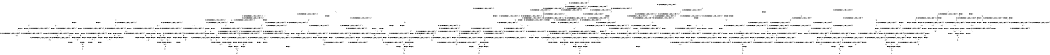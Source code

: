 digraph BCG {
size = "7, 10.5";
center = TRUE;
node [shape = circle];
0 [peripheries = 2];
0 -> 1 [label = "EX !0 !ATOMIC_EXCH_BRANCH (1, +1, TRUE, +0, 2, TRUE) !{}"];
0 -> 2 [label = "EX !2 !ATOMIC_EXCH_BRANCH (1, +0, FALSE, +0, 1, TRUE) !{}"];
0 -> 3 [label = "EX !1 !ATOMIC_EXCH_BRANCH (2, +1, TRUE, +0, 2, TRUE) !{}"];
1 -> 4 [label = "EX !2 !ATOMIC_EXCH_BRANCH (1, +0, FALSE, +0, 1, FALSE) !{0}"];
1 -> 5 [label = "EX !1 !ATOMIC_EXCH_BRANCH (2, +1, TRUE, +0, 2, TRUE) !{0}"];
1 -> 6 [label = "TERMINATE !0"];
2 -> 7 [label = "EX !2 !ATOMIC_EXCH_BRANCH (1, +0, FALSE, +0, 1, TRUE) !{0, 1, 2}"];
2 -> 8 [label = "EX !0 !ATOMIC_EXCH_BRANCH (1, +1, TRUE, +0, 2, TRUE) !{0, 1, 2}"];
2 -> 9 [label = "EX !1 !ATOMIC_EXCH_BRANCH (2, +1, TRUE, +0, 2, TRUE) !{0, 1, 2}"];
2 -> 10 [label = "EX !0 !ATOMIC_EXCH_BRANCH (1, +1, TRUE, +0, 2, TRUE) !{0, 1, 2}"];
3 -> 11 [label = "EX !0 !ATOMIC_EXCH_BRANCH (1, +1, TRUE, +0, 2, TRUE) !{0, 1}"];
3 -> 12 [label = "EX !2 !ATOMIC_EXCH_BRANCH (1, +0, FALSE, +0, 1, TRUE) !{0, 1}"];
3 -> 13 [label = "TERMINATE !1"];
3 -> 14 [label = "EX !0 !ATOMIC_EXCH_BRANCH (1, +1, TRUE, +0, 2, TRUE) !{0, 1}"];
4 -> 15 [label = "EX !2 !ATOMIC_EXCH_BRANCH (2, +0, FALSE, +0, 2, TRUE) !{0, 1, 2}"];
4 -> 16 [label = "EX !1 !ATOMIC_EXCH_BRANCH (2, +1, TRUE, +0, 2, TRUE) !{0, 1, 2}"];
4 -> 17 [label = "TERMINATE !0"];
5 -> 18 [label = "EX !2 !ATOMIC_EXCH_BRANCH (1, +0, FALSE, +0, 1, FALSE) !{0, 1}"];
5 -> 19 [label = "TERMINATE !0"];
5 -> 20 [label = "TERMINATE !1"];
6 -> 21 [label = "EX !2 !ATOMIC_EXCH_BRANCH (1, +0, FALSE, +0, 1, FALSE) !{}"];
6 -> 22 [label = "EX !1 !ATOMIC_EXCH_BRANCH (2, +1, TRUE, +0, 2, TRUE) !{}"];
7 -> 7 [label = "EX !2 !ATOMIC_EXCH_BRANCH (1, +0, FALSE, +0, 1, TRUE) !{0, 1, 2}"];
7 -> 8 [label = "EX !0 !ATOMIC_EXCH_BRANCH (1, +1, TRUE, +0, 2, TRUE) !{0, 1, 2}"];
7 -> 9 [label = "EX !1 !ATOMIC_EXCH_BRANCH (2, +1, TRUE, +0, 2, TRUE) !{0, 1, 2}"];
7 -> 10 [label = "EX !0 !ATOMIC_EXCH_BRANCH (1, +1, TRUE, +0, 2, TRUE) !{0, 1, 2}"];
8 -> 23 [label = "EX !2 !ATOMIC_EXCH_BRANCH (1, +0, FALSE, +0, 1, FALSE) !{0, 1, 2}"];
8 -> 24 [label = "EX !1 !ATOMIC_EXCH_BRANCH (2, +1, TRUE, +0, 2, TRUE) !{0, 1, 2}"];
8 -> 25 [label = "TERMINATE !0"];
9 -> 26 [label = "EX !2 !ATOMIC_EXCH_BRANCH (1, +0, FALSE, +0, 1, TRUE) !{0, 1, 2}"];
9 -> 27 [label = "EX !0 !ATOMIC_EXCH_BRANCH (1, +1, TRUE, +0, 2, TRUE) !{0, 1, 2}"];
9 -> 28 [label = "TERMINATE !1"];
9 -> 29 [label = "EX !0 !ATOMIC_EXCH_BRANCH (1, +1, TRUE, +0, 2, TRUE) !{0, 1, 2}"];
10 -> 30 [label = "EX !1 !ATOMIC_EXCH_BRANCH (2, +1, TRUE, +0, 2, TRUE) !{0, 1, 2}"];
10 -> 31 [label = "EX !2 !ATOMIC_EXCH_BRANCH (1, +0, FALSE, +0, 1, FALSE) !{0, 1, 2}"];
10 -> 32 [label = "EX !1 !ATOMIC_EXCH_BRANCH (2, +1, TRUE, +0, 2, TRUE) !{0, 1, 2}"];
10 -> 33 [label = "TERMINATE !0"];
11 -> 18 [label = "EX !2 !ATOMIC_EXCH_BRANCH (1, +0, FALSE, +0, 1, FALSE) !{0, 1}"];
11 -> 19 [label = "TERMINATE !0"];
11 -> 20 [label = "TERMINATE !1"];
12 -> 26 [label = "EX !2 !ATOMIC_EXCH_BRANCH (1, +0, FALSE, +0, 1, TRUE) !{0, 1, 2}"];
12 -> 27 [label = "EX !0 !ATOMIC_EXCH_BRANCH (1, +1, TRUE, +0, 2, TRUE) !{0, 1, 2}"];
12 -> 28 [label = "TERMINATE !1"];
12 -> 29 [label = "EX !0 !ATOMIC_EXCH_BRANCH (1, +1, TRUE, +0, 2, TRUE) !{0, 1, 2}"];
13 -> 34 [label = "EX !0 !ATOMIC_EXCH_BRANCH (1, +1, TRUE, +0, 2, TRUE) !{0}"];
13 -> 35 [label = "EX !2 !ATOMIC_EXCH_BRANCH (1, +0, FALSE, +0, 1, TRUE) !{0}"];
13 -> 36 [label = "EX !0 !ATOMIC_EXCH_BRANCH (1, +1, TRUE, +0, 2, TRUE) !{0}"];
14 -> 37 [label = "EX !2 !ATOMIC_EXCH_BRANCH (1, +0, FALSE, +0, 1, FALSE) !{0, 1}"];
14 -> 38 [label = "TERMINATE !0"];
14 -> 39 [label = "TERMINATE !1"];
15 -> 15 [label = "EX !2 !ATOMIC_EXCH_BRANCH (2, +0, FALSE, +0, 2, TRUE) !{0, 1, 2}"];
15 -> 16 [label = "EX !1 !ATOMIC_EXCH_BRANCH (2, +1, TRUE, +0, 2, TRUE) !{0, 1, 2}"];
15 -> 17 [label = "TERMINATE !0"];
16 -> 40 [label = "EX !2 !ATOMIC_EXCH_BRANCH (2, +0, FALSE, +0, 2, FALSE) !{0, 1, 2}"];
16 -> 41 [label = "TERMINATE !0"];
16 -> 42 [label = "TERMINATE !1"];
17 -> 43 [label = "EX !2 !ATOMIC_EXCH_BRANCH (2, +0, FALSE, +0, 2, TRUE) !{1, 2}"];
17 -> 44 [label = "EX !1 !ATOMIC_EXCH_BRANCH (2, +1, TRUE, +0, 2, TRUE) !{1, 2}"];
17 -> 45 [label = "EX !1 !ATOMIC_EXCH_BRANCH (2, +1, TRUE, +0, 2, TRUE) !{1, 2}"];
18 -> 40 [label = "EX !2 !ATOMIC_EXCH_BRANCH (2, +0, FALSE, +0, 2, FALSE) !{0, 1, 2}"];
18 -> 41 [label = "TERMINATE !0"];
18 -> 42 [label = "TERMINATE !1"];
19 -> 46 [label = "EX !2 !ATOMIC_EXCH_BRANCH (1, +0, FALSE, +0, 1, FALSE) !{1}"];
19 -> 47 [label = "TERMINATE !1"];
20 -> 48 [label = "EX !2 !ATOMIC_EXCH_BRANCH (1, +0, FALSE, +0, 1, FALSE) !{0}"];
20 -> 47 [label = "TERMINATE !0"];
21 -> 43 [label = "EX !2 !ATOMIC_EXCH_BRANCH (2, +0, FALSE, +0, 2, TRUE) !{1, 2}"];
21 -> 44 [label = "EX !1 !ATOMIC_EXCH_BRANCH (2, +1, TRUE, +0, 2, TRUE) !{1, 2}"];
21 -> 45 [label = "EX !1 !ATOMIC_EXCH_BRANCH (2, +1, TRUE, +0, 2, TRUE) !{1, 2}"];
22 -> 46 [label = "EX !2 !ATOMIC_EXCH_BRANCH (1, +0, FALSE, +0, 1, FALSE) !{1}"];
22 -> 47 [label = "TERMINATE !1"];
23 -> 15 [label = "EX !2 !ATOMIC_EXCH_BRANCH (2, +0, FALSE, +0, 2, TRUE) !{0, 1, 2}"];
23 -> 16 [label = "EX !1 !ATOMIC_EXCH_BRANCH (2, +1, TRUE, +0, 2, TRUE) !{0, 1, 2}"];
23 -> 17 [label = "TERMINATE !0"];
24 -> 49 [label = "EX !2 !ATOMIC_EXCH_BRANCH (1, +0, FALSE, +0, 1, FALSE) !{0, 1, 2}"];
24 -> 50 [label = "TERMINATE !0"];
24 -> 51 [label = "TERMINATE !1"];
25 -> 52 [label = "EX !2 !ATOMIC_EXCH_BRANCH (1, +0, FALSE, +0, 1, FALSE) !{1, 2}"];
25 -> 53 [label = "EX !1 !ATOMIC_EXCH_BRANCH (2, +1, TRUE, +0, 2, TRUE) !{1, 2}"];
25 -> 54 [label = "EX !1 !ATOMIC_EXCH_BRANCH (2, +1, TRUE, +0, 2, TRUE) !{1, 2}"];
26 -> 26 [label = "EX !2 !ATOMIC_EXCH_BRANCH (1, +0, FALSE, +0, 1, TRUE) !{0, 1, 2}"];
26 -> 27 [label = "EX !0 !ATOMIC_EXCH_BRANCH (1, +1, TRUE, +0, 2, TRUE) !{0, 1, 2}"];
26 -> 28 [label = "TERMINATE !1"];
26 -> 29 [label = "EX !0 !ATOMIC_EXCH_BRANCH (1, +1, TRUE, +0, 2, TRUE) !{0, 1, 2}"];
27 -> 49 [label = "EX !2 !ATOMIC_EXCH_BRANCH (1, +0, FALSE, +0, 1, FALSE) !{0, 1, 2}"];
27 -> 50 [label = "TERMINATE !0"];
27 -> 51 [label = "TERMINATE !1"];
28 -> 55 [label = "EX !2 !ATOMIC_EXCH_BRANCH (1, +0, FALSE, +0, 1, TRUE) !{0, 2}"];
28 -> 56 [label = "EX !0 !ATOMIC_EXCH_BRANCH (1, +1, TRUE, +0, 2, TRUE) !{0, 2}"];
28 -> 57 [label = "EX !0 !ATOMIC_EXCH_BRANCH (1, +1, TRUE, +0, 2, TRUE) !{0, 2}"];
29 -> 58 [label = "EX !2 !ATOMIC_EXCH_BRANCH (1, +0, FALSE, +0, 1, FALSE) !{0, 1, 2}"];
29 -> 59 [label = "TERMINATE !0"];
29 -> 60 [label = "TERMINATE !1"];
30 -> 61 [label = "EX !2 !ATOMIC_EXCH_BRANCH (1, +0, FALSE, +0, 1, FALSE) !{0, 1, 2}"];
30 -> 62 [label = "EX !2 !ATOMIC_EXCH_BRANCH (1, +0, FALSE, +0, 1, FALSE) !{0, 1, 2}"];
30 -> 63 [label = "TERMINATE !0"];
30 -> 64 [label = "TERMINATE !1"];
31 -> 65 [label = "EX !1 !ATOMIC_EXCH_BRANCH (2, +1, TRUE, +0, 2, TRUE) !{0, 1, 2}"];
31 -> 66 [label = "EX !2 !ATOMIC_EXCH_BRANCH (2, +0, FALSE, +0, 2, TRUE) !{0, 1, 2}"];
31 -> 67 [label = "EX !1 !ATOMIC_EXCH_BRANCH (2, +1, TRUE, +0, 2, TRUE) !{0, 1, 2}"];
31 -> 68 [label = "TERMINATE !0"];
32 -> 58 [label = "EX !2 !ATOMIC_EXCH_BRANCH (1, +0, FALSE, +0, 1, FALSE) !{0, 1, 2}"];
32 -> 59 [label = "TERMINATE !0"];
32 -> 60 [label = "TERMINATE !1"];
33 -> 69 [label = "EX !2 !ATOMIC_EXCH_BRANCH (1, +0, FALSE, +0, 1, FALSE) !{1, 2}"];
33 -> 70 [label = "EX !1 !ATOMIC_EXCH_BRANCH (2, +1, TRUE, +0, 2, TRUE) !{1, 2}"];
34 -> 48 [label = "EX !2 !ATOMIC_EXCH_BRANCH (1, +0, FALSE, +0, 1, FALSE) !{0}"];
34 -> 47 [label = "TERMINATE !0"];
35 -> 55 [label = "EX !2 !ATOMIC_EXCH_BRANCH (1, +0, FALSE, +0, 1, TRUE) !{0, 2}"];
35 -> 56 [label = "EX !0 !ATOMIC_EXCH_BRANCH (1, +1, TRUE, +0, 2, TRUE) !{0, 2}"];
35 -> 57 [label = "EX !0 !ATOMIC_EXCH_BRANCH (1, +1, TRUE, +0, 2, TRUE) !{0, 2}"];
36 -> 71 [label = "EX !2 !ATOMIC_EXCH_BRANCH (1, +0, FALSE, +0, 1, FALSE) !{0}"];
36 -> 72 [label = "TERMINATE !0"];
37 -> 73 [label = "EX !2 !ATOMIC_EXCH_BRANCH (2, +0, FALSE, +0, 2, FALSE) !{0, 1, 2}"];
37 -> 74 [label = "TERMINATE !0"];
37 -> 75 [label = "TERMINATE !1"];
38 -> 76 [label = "EX !2 !ATOMIC_EXCH_BRANCH (1, +0, FALSE, +0, 1, FALSE) !{1}"];
38 -> 77 [label = "TERMINATE !1"];
39 -> 78 [label = "EX !2 !ATOMIC_EXCH_BRANCH (1, +0, FALSE, +0, 1, FALSE) !{0}"];
39 -> 77 [label = "TERMINATE !0"];
40 -> 79 [label = "TERMINATE !0"];
40 -> 80 [label = "TERMINATE !2"];
40 -> 81 [label = "TERMINATE !1"];
41 -> 82 [label = "EX !2 !ATOMIC_EXCH_BRANCH (2, +0, FALSE, +0, 2, FALSE) !{1, 2}"];
41 -> 83 [label = "TERMINATE !1"];
42 -> 84 [label = "EX !2 !ATOMIC_EXCH_BRANCH (2, +0, FALSE, +0, 2, FALSE) !{0, 2}"];
42 -> 83 [label = "TERMINATE !0"];
43 -> 43 [label = "EX !2 !ATOMIC_EXCH_BRANCH (2, +0, FALSE, +0, 2, TRUE) !{1, 2}"];
43 -> 44 [label = "EX !1 !ATOMIC_EXCH_BRANCH (2, +1, TRUE, +0, 2, TRUE) !{1, 2}"];
43 -> 45 [label = "EX !1 !ATOMIC_EXCH_BRANCH (2, +1, TRUE, +0, 2, TRUE) !{1, 2}"];
44 -> 82 [label = "EX !2 !ATOMIC_EXCH_BRANCH (2, +0, FALSE, +0, 2, FALSE) !{1, 2}"];
44 -> 83 [label = "TERMINATE !1"];
45 -> 85 [label = "EX !2 !ATOMIC_EXCH_BRANCH (2, +0, FALSE, +0, 2, FALSE) !{1, 2}"];
45 -> 86 [label = "EX !2 !ATOMIC_EXCH_BRANCH (2, +0, FALSE, +0, 2, FALSE) !{1, 2}"];
45 -> 87 [label = "TERMINATE !1"];
46 -> 82 [label = "EX !2 !ATOMIC_EXCH_BRANCH (2, +0, FALSE, +0, 2, FALSE) !{1, 2}"];
46 -> 83 [label = "TERMINATE !1"];
47 -> 88 [label = "EX !2 !ATOMIC_EXCH_BRANCH (1, +0, FALSE, +0, 1, FALSE) !{}"];
48 -> 84 [label = "EX !2 !ATOMIC_EXCH_BRANCH (2, +0, FALSE, +0, 2, FALSE) !{0, 2}"];
48 -> 83 [label = "TERMINATE !0"];
49 -> 40 [label = "EX !2 !ATOMIC_EXCH_BRANCH (2, +0, FALSE, +0, 2, FALSE) !{0, 1, 2}"];
49 -> 41 [label = "TERMINATE !0"];
49 -> 42 [label = "TERMINATE !1"];
50 -> 89 [label = "EX !2 !ATOMIC_EXCH_BRANCH (1, +0, FALSE, +0, 1, FALSE) !{1, 2}"];
50 -> 90 [label = "TERMINATE !1"];
51 -> 91 [label = "EX !2 !ATOMIC_EXCH_BRANCH (1, +0, FALSE, +0, 1, FALSE) !{0, 2}"];
51 -> 90 [label = "TERMINATE !0"];
52 -> 43 [label = "EX !2 !ATOMIC_EXCH_BRANCH (2, +0, FALSE, +0, 2, TRUE) !{1, 2}"];
52 -> 44 [label = "EX !1 !ATOMIC_EXCH_BRANCH (2, +1, TRUE, +0, 2, TRUE) !{1, 2}"];
52 -> 45 [label = "EX !1 !ATOMIC_EXCH_BRANCH (2, +1, TRUE, +0, 2, TRUE) !{1, 2}"];
53 -> 89 [label = "EX !2 !ATOMIC_EXCH_BRANCH (1, +0, FALSE, +0, 1, FALSE) !{1, 2}"];
53 -> 90 [label = "TERMINATE !1"];
54 -> 92 [label = "EX !2 !ATOMIC_EXCH_BRANCH (1, +0, FALSE, +0, 1, FALSE) !{1, 2}"];
54 -> 93 [label = "EX !2 !ATOMIC_EXCH_BRANCH (1, +0, FALSE, +0, 1, FALSE) !{1, 2}"];
54 -> 94 [label = "TERMINATE !1"];
55 -> 55 [label = "EX !2 !ATOMIC_EXCH_BRANCH (1, +0, FALSE, +0, 1, TRUE) !{0, 2}"];
55 -> 56 [label = "EX !0 !ATOMIC_EXCH_BRANCH (1, +1, TRUE, +0, 2, TRUE) !{0, 2}"];
55 -> 57 [label = "EX !0 !ATOMIC_EXCH_BRANCH (1, +1, TRUE, +0, 2, TRUE) !{0, 2}"];
56 -> 91 [label = "EX !2 !ATOMIC_EXCH_BRANCH (1, +0, FALSE, +0, 1, FALSE) !{0, 2}"];
56 -> 90 [label = "TERMINATE !0"];
57 -> 95 [label = "EX !2 !ATOMIC_EXCH_BRANCH (1, +0, FALSE, +0, 1, FALSE) !{0, 2}"];
57 -> 96 [label = "EX !2 !ATOMIC_EXCH_BRANCH (1, +0, FALSE, +0, 1, FALSE) !{0, 2}"];
57 -> 97 [label = "TERMINATE !0"];
58 -> 98 [label = "EX !2 !ATOMIC_EXCH_BRANCH (2, +0, FALSE, +0, 2, FALSE) !{0, 1, 2}"];
58 -> 99 [label = "TERMINATE !0"];
58 -> 100 [label = "TERMINATE !1"];
59 -> 101 [label = "EX !2 !ATOMIC_EXCH_BRANCH (1, +0, FALSE, +0, 1, FALSE) !{1, 2}"];
59 -> 102 [label = "TERMINATE !1"];
60 -> 103 [label = "EX !2 !ATOMIC_EXCH_BRANCH (1, +0, FALSE, +0, 1, FALSE) !{0, 2}"];
60 -> 102 [label = "TERMINATE !0"];
61 -> 104 [label = "EX !2 !ATOMIC_EXCH_BRANCH (2, +0, FALSE, +0, 2, FALSE) !{0, 1, 2}"];
61 -> 105 [label = "TERMINATE !0"];
61 -> 106 [label = "TERMINATE !1"];
62 -> 104 [label = "EX !2 !ATOMIC_EXCH_BRANCH (2, +0, FALSE, +0, 2, FALSE) !{0, 1, 2}"];
62 -> 107 [label = "EX !2 !ATOMIC_EXCH_BRANCH (2, +0, FALSE, +0, 2, FALSE) !{0, 1, 2}"];
62 -> 108 [label = "TERMINATE !0"];
62 -> 109 [label = "TERMINATE !1"];
63 -> 110 [label = "EX !2 !ATOMIC_EXCH_BRANCH (1, +0, FALSE, +0, 1, FALSE) !{1, 2}"];
63 -> 111 [label = "TERMINATE !1"];
64 -> 112 [label = "EX !2 !ATOMIC_EXCH_BRANCH (1, +0, FALSE, +0, 1, FALSE) !{0, 2}"];
64 -> 111 [label = "TERMINATE !0"];
65 -> 104 [label = "EX !2 !ATOMIC_EXCH_BRANCH (2, +0, FALSE, +0, 2, FALSE) !{0, 1, 2}"];
65 -> 107 [label = "EX !2 !ATOMIC_EXCH_BRANCH (2, +0, FALSE, +0, 2, FALSE) !{0, 1, 2}"];
65 -> 108 [label = "TERMINATE !0"];
65 -> 109 [label = "TERMINATE !1"];
66 -> 65 [label = "EX !1 !ATOMIC_EXCH_BRANCH (2, +1, TRUE, +0, 2, TRUE) !{0, 1, 2}"];
66 -> 66 [label = "EX !2 !ATOMIC_EXCH_BRANCH (2, +0, FALSE, +0, 2, TRUE) !{0, 1, 2}"];
66 -> 67 [label = "EX !1 !ATOMIC_EXCH_BRANCH (2, +1, TRUE, +0, 2, TRUE) !{0, 1, 2}"];
66 -> 68 [label = "TERMINATE !0"];
67 -> 98 [label = "EX !2 !ATOMIC_EXCH_BRANCH (2, +0, FALSE, +0, 2, FALSE) !{0, 1, 2}"];
67 -> 99 [label = "TERMINATE !0"];
67 -> 100 [label = "TERMINATE !1"];
68 -> 113 [label = "EX !2 !ATOMIC_EXCH_BRANCH (2, +0, FALSE, +0, 2, TRUE) !{1, 2}"];
68 -> 114 [label = "EX !1 !ATOMIC_EXCH_BRANCH (2, +1, TRUE, +0, 2, TRUE) !{1, 2}"];
69 -> 113 [label = "EX !2 !ATOMIC_EXCH_BRANCH (2, +0, FALSE, +0, 2, TRUE) !{1, 2}"];
69 -> 114 [label = "EX !1 !ATOMIC_EXCH_BRANCH (2, +1, TRUE, +0, 2, TRUE) !{1, 2}"];
70 -> 101 [label = "EX !2 !ATOMIC_EXCH_BRANCH (1, +0, FALSE, +0, 1, FALSE) !{1, 2}"];
70 -> 102 [label = "TERMINATE !1"];
71 -> 115 [label = "EX !2 !ATOMIC_EXCH_BRANCH (2, +0, FALSE, +0, 2, FALSE) !{0, 2}"];
71 -> 116 [label = "TERMINATE !0"];
72 -> 117 [label = "EX !2 !ATOMIC_EXCH_BRANCH (1, +0, FALSE, +0, 1, FALSE) !{}"];
73 -> 118 [label = "TERMINATE !0"];
73 -> 119 [label = "TERMINATE !2"];
73 -> 120 [label = "TERMINATE !1"];
74 -> 121 [label = "EX !2 !ATOMIC_EXCH_BRANCH (2, +0, FALSE, +0, 2, FALSE) !{1, 2}"];
74 -> 122 [label = "TERMINATE !1"];
75 -> 123 [label = "EX !2 !ATOMIC_EXCH_BRANCH (2, +0, FALSE, +0, 2, FALSE) !{0, 2}"];
75 -> 122 [label = "TERMINATE !0"];
76 -> 121 [label = "EX !2 !ATOMIC_EXCH_BRANCH (2, +0, FALSE, +0, 2, FALSE) !{1, 2}"];
76 -> 122 [label = "TERMINATE !1"];
77 -> 124 [label = "EX !2 !ATOMIC_EXCH_BRANCH (1, +0, FALSE, +0, 1, FALSE) !{}"];
78 -> 123 [label = "EX !2 !ATOMIC_EXCH_BRANCH (2, +0, FALSE, +0, 2, FALSE) !{0, 2}"];
78 -> 122 [label = "TERMINATE !0"];
79 -> 125 [label = "TERMINATE !2"];
79 -> 126 [label = "TERMINATE !1"];
80 -> 125 [label = "TERMINATE !0"];
80 -> 127 [label = "TERMINATE !1"];
81 -> 126 [label = "TERMINATE !0"];
81 -> 127 [label = "TERMINATE !2"];
82 -> 125 [label = "TERMINATE !2"];
82 -> 126 [label = "TERMINATE !1"];
83 -> 128 [label = "EX !2 !ATOMIC_EXCH_BRANCH (2, +0, FALSE, +0, 2, FALSE) !{2}"];
83 -> 129 [label = "EX !2 !ATOMIC_EXCH_BRANCH (2, +0, FALSE, +0, 2, FALSE) !{2}"];
84 -> 126 [label = "TERMINATE !0"];
84 -> 127 [label = "TERMINATE !2"];
85 -> 130 [label = "TERMINATE !2"];
85 -> 131 [label = "TERMINATE !1"];
86 -> 132 [label = "TERMINATE !2"];
86 -> 133 [label = "TERMINATE !1"];
87 -> 134 [label = "EX !2 !ATOMIC_EXCH_BRANCH (2, +0, FALSE, +0, 2, FALSE) !{2}"];
88 -> 128 [label = "EX !2 !ATOMIC_EXCH_BRANCH (2, +0, FALSE, +0, 2, FALSE) !{2}"];
88 -> 129 [label = "EX !2 !ATOMIC_EXCH_BRANCH (2, +0, FALSE, +0, 2, FALSE) !{2}"];
89 -> 82 [label = "EX !2 !ATOMIC_EXCH_BRANCH (2, +0, FALSE, +0, 2, FALSE) !{1, 2}"];
89 -> 83 [label = "TERMINATE !1"];
90 -> 135 [label = "EX !2 !ATOMIC_EXCH_BRANCH (1, +0, FALSE, +0, 1, FALSE) !{2}"];
90 -> 136 [label = "EX !2 !ATOMIC_EXCH_BRANCH (1, +0, FALSE, +0, 1, FALSE) !{2}"];
91 -> 84 [label = "EX !2 !ATOMIC_EXCH_BRANCH (2, +0, FALSE, +0, 2, FALSE) !{0, 2}"];
91 -> 83 [label = "TERMINATE !0"];
92 -> 85 [label = "EX !2 !ATOMIC_EXCH_BRANCH (2, +0, FALSE, +0, 2, FALSE) !{1, 2}"];
92 -> 137 [label = "TERMINATE !1"];
93 -> 85 [label = "EX !2 !ATOMIC_EXCH_BRANCH (2, +0, FALSE, +0, 2, FALSE) !{1, 2}"];
93 -> 86 [label = "EX !2 !ATOMIC_EXCH_BRANCH (2, +0, FALSE, +0, 2, FALSE) !{1, 2}"];
93 -> 87 [label = "TERMINATE !1"];
94 -> 138 [label = "EX !2 !ATOMIC_EXCH_BRANCH (1, +0, FALSE, +0, 1, FALSE) !{2}"];
95 -> 139 [label = "EX !2 !ATOMIC_EXCH_BRANCH (2, +0, FALSE, +0, 2, FALSE) !{0, 2}"];
95 -> 140 [label = "TERMINATE !0"];
96 -> 139 [label = "EX !2 !ATOMIC_EXCH_BRANCH (2, +0, FALSE, +0, 2, FALSE) !{0, 2}"];
96 -> 141 [label = "EX !2 !ATOMIC_EXCH_BRANCH (2, +0, FALSE, +0, 2, FALSE) !{0, 2}"];
96 -> 142 [label = "TERMINATE !0"];
97 -> 143 [label = "EX !2 !ATOMIC_EXCH_BRANCH (1, +0, FALSE, +0, 1, FALSE) !{2}"];
98 -> 144 [label = "TERMINATE !0"];
98 -> 145 [label = "TERMINATE !2"];
98 -> 146 [label = "TERMINATE !1"];
99 -> 147 [label = "EX !2 !ATOMIC_EXCH_BRANCH (2, +0, FALSE, +0, 2, FALSE) !{1, 2}"];
99 -> 148 [label = "TERMINATE !1"];
100 -> 149 [label = "EX !2 !ATOMIC_EXCH_BRANCH (2, +0, FALSE, +0, 2, FALSE) !{0, 2}"];
100 -> 148 [label = "TERMINATE !0"];
101 -> 147 [label = "EX !2 !ATOMIC_EXCH_BRANCH (2, +0, FALSE, +0, 2, FALSE) !{1, 2}"];
101 -> 148 [label = "TERMINATE !1"];
102 -> 150 [label = "EX !2 !ATOMIC_EXCH_BRANCH (1, +0, FALSE, +0, 1, FALSE) !{2}"];
103 -> 149 [label = "EX !2 !ATOMIC_EXCH_BRANCH (2, +0, FALSE, +0, 2, FALSE) !{0, 2}"];
103 -> 148 [label = "TERMINATE !0"];
104 -> 151 [label = "TERMINATE !0"];
104 -> 152 [label = "TERMINATE !2"];
104 -> 153 [label = "TERMINATE !1"];
105 -> 154 [label = "EX !2 !ATOMIC_EXCH_BRANCH (2, +0, FALSE, +0, 2, FALSE) !{1, 2}"];
105 -> 155 [label = "TERMINATE !1"];
106 -> 156 [label = "EX !2 !ATOMIC_EXCH_BRANCH (2, +0, FALSE, +0, 2, FALSE) !{0, 2}"];
106 -> 155 [label = "TERMINATE !0"];
107 -> 157 [label = "TERMINATE !0"];
107 -> 158 [label = "TERMINATE !2"];
107 -> 159 [label = "TERMINATE !1"];
108 -> 160 [label = "EX !2 !ATOMIC_EXCH_BRANCH (2, +0, FALSE, +0, 2, FALSE) !{1, 2}"];
108 -> 161 [label = "TERMINATE !1"];
109 -> 162 [label = "EX !2 !ATOMIC_EXCH_BRANCH (2, +0, FALSE, +0, 2, FALSE) !{0, 2}"];
109 -> 161 [label = "TERMINATE !0"];
110 -> 160 [label = "EX !2 !ATOMIC_EXCH_BRANCH (2, +0, FALSE, +0, 2, FALSE) !{1, 2}"];
110 -> 161 [label = "TERMINATE !1"];
111 -> 163 [label = "EX !2 !ATOMIC_EXCH_BRANCH (1, +0, FALSE, +0, 1, FALSE) !{2}"];
112 -> 162 [label = "EX !2 !ATOMIC_EXCH_BRANCH (2, +0, FALSE, +0, 2, FALSE) !{0, 2}"];
112 -> 161 [label = "TERMINATE !0"];
113 -> 113 [label = "EX !2 !ATOMIC_EXCH_BRANCH (2, +0, FALSE, +0, 2, TRUE) !{1, 2}"];
113 -> 114 [label = "EX !1 !ATOMIC_EXCH_BRANCH (2, +1, TRUE, +0, 2, TRUE) !{1, 2}"];
114 -> 147 [label = "EX !2 !ATOMIC_EXCH_BRANCH (2, +0, FALSE, +0, 2, FALSE) !{1, 2}"];
114 -> 148 [label = "TERMINATE !1"];
115 -> 164 [label = "TERMINATE !0"];
115 -> 165 [label = "TERMINATE !2"];
116 -> 166 [label = "EX !2 !ATOMIC_EXCH_BRANCH (2, +0, FALSE, +0, 2, FALSE) !{2}"];
117 -> 166 [label = "EX !2 !ATOMIC_EXCH_BRANCH (2, +0, FALSE, +0, 2, FALSE) !{2}"];
118 -> 167 [label = "TERMINATE !2"];
118 -> 168 [label = "TERMINATE !1"];
119 -> 167 [label = "TERMINATE !0"];
119 -> 169 [label = "TERMINATE !1"];
120 -> 168 [label = "TERMINATE !0"];
120 -> 169 [label = "TERMINATE !2"];
121 -> 167 [label = "TERMINATE !2"];
121 -> 168 [label = "TERMINATE !1"];
122 -> 170 [label = "EX !2 !ATOMIC_EXCH_BRANCH (2, +0, FALSE, +0, 2, FALSE) !{2}"];
123 -> 168 [label = "TERMINATE !0"];
123 -> 169 [label = "TERMINATE !2"];
124 -> 170 [label = "EX !2 !ATOMIC_EXCH_BRANCH (2, +0, FALSE, +0, 2, FALSE) !{2}"];
125 -> 171 [label = "TERMINATE !1"];
126 -> 171 [label = "TERMINATE !2"];
127 -> 171 [label = "TERMINATE !0"];
128 -> 171 [label = "TERMINATE !2"];
129 -> 172 [label = "TERMINATE !2"];
130 -> 173 [label = "TERMINATE !1"];
131 -> 173 [label = "TERMINATE !2"];
132 -> 174 [label = "TERMINATE !1"];
133 -> 174 [label = "TERMINATE !2"];
134 -> 174 [label = "TERMINATE !2"];
135 -> 128 [label = "EX !2 !ATOMIC_EXCH_BRANCH (2, +0, FALSE, +0, 2, FALSE) !{2}"];
135 -> 129 [label = "EX !2 !ATOMIC_EXCH_BRANCH (2, +0, FALSE, +0, 2, FALSE) !{2}"];
136 -> 129 [label = "EX !2 !ATOMIC_EXCH_BRANCH (2, +0, FALSE, +0, 2, FALSE) !{2}"];
137 -> 175 [label = "EX !2 !ATOMIC_EXCH_BRANCH (2, +0, FALSE, +0, 2, FALSE) !{2}"];
138 -> 134 [label = "EX !2 !ATOMIC_EXCH_BRANCH (2, +0, FALSE, +0, 2, FALSE) !{2}"];
139 -> 176 [label = "TERMINATE !0"];
139 -> 177 [label = "TERMINATE !2"];
140 -> 178 [label = "EX !2 !ATOMIC_EXCH_BRANCH (2, +0, FALSE, +0, 2, FALSE) !{2}"];
141 -> 179 [label = "TERMINATE !0"];
141 -> 180 [label = "TERMINATE !2"];
142 -> 181 [label = "EX !2 !ATOMIC_EXCH_BRANCH (2, +0, FALSE, +0, 2, FALSE) !{2}"];
143 -> 181 [label = "EX !2 !ATOMIC_EXCH_BRANCH (2, +0, FALSE, +0, 2, FALSE) !{2}"];
144 -> 182 [label = "TERMINATE !2"];
144 -> 183 [label = "TERMINATE !1"];
145 -> 182 [label = "TERMINATE !0"];
145 -> 184 [label = "TERMINATE !1"];
146 -> 183 [label = "TERMINATE !0"];
146 -> 184 [label = "TERMINATE !2"];
147 -> 182 [label = "TERMINATE !2"];
147 -> 183 [label = "TERMINATE !1"];
148 -> 185 [label = "EX !2 !ATOMIC_EXCH_BRANCH (2, +0, FALSE, +0, 2, FALSE) !{2}"];
149 -> 183 [label = "TERMINATE !0"];
149 -> 184 [label = "TERMINATE !2"];
150 -> 185 [label = "EX !2 !ATOMIC_EXCH_BRANCH (2, +0, FALSE, +0, 2, FALSE) !{2}"];
151 -> 186 [label = "TERMINATE !2"];
151 -> 187 [label = "TERMINATE !1"];
152 -> 186 [label = "TERMINATE !0"];
152 -> 188 [label = "TERMINATE !1"];
153 -> 187 [label = "TERMINATE !0"];
153 -> 188 [label = "TERMINATE !2"];
154 -> 186 [label = "TERMINATE !2"];
154 -> 187 [label = "TERMINATE !1"];
155 -> 189 [label = "EX !2 !ATOMIC_EXCH_BRANCH (2, +0, FALSE, +0, 2, FALSE) !{2}"];
156 -> 187 [label = "TERMINATE !0"];
156 -> 188 [label = "TERMINATE !2"];
157 -> 190 [label = "TERMINATE !2"];
157 -> 191 [label = "TERMINATE !1"];
158 -> 190 [label = "TERMINATE !0"];
158 -> 192 [label = "TERMINATE !1"];
159 -> 191 [label = "TERMINATE !0"];
159 -> 192 [label = "TERMINATE !2"];
160 -> 190 [label = "TERMINATE !2"];
160 -> 191 [label = "TERMINATE !1"];
161 -> 193 [label = "EX !2 !ATOMIC_EXCH_BRANCH (2, +0, FALSE, +0, 2, FALSE) !{2}"];
162 -> 191 [label = "TERMINATE !0"];
162 -> 192 [label = "TERMINATE !2"];
163 -> 193 [label = "EX !2 !ATOMIC_EXCH_BRANCH (2, +0, FALSE, +0, 2, FALSE) !{2}"];
164 -> 194 [label = "TERMINATE !2"];
165 -> 194 [label = "TERMINATE !0"];
166 -> 194 [label = "TERMINATE !2"];
167 -> 195 [label = "TERMINATE !1"];
168 -> 195 [label = "TERMINATE !2"];
169 -> 195 [label = "TERMINATE !0"];
170 -> 195 [label = "TERMINATE !2"];
171 -> 196 [label = "exit"];
172 -> 197 [label = "exit"];
173 -> 198 [label = "exit"];
174 -> 199 [label = "exit"];
175 -> 173 [label = "TERMINATE !2"];
176 -> 200 [label = "TERMINATE !2"];
177 -> 200 [label = "TERMINATE !0"];
178 -> 200 [label = "TERMINATE !2"];
179 -> 201 [label = "TERMINATE !2"];
180 -> 201 [label = "TERMINATE !0"];
181 -> 201 [label = "TERMINATE !2"];
182 -> 202 [label = "TERMINATE !1"];
183 -> 202 [label = "TERMINATE !2"];
184 -> 202 [label = "TERMINATE !0"];
185 -> 202 [label = "TERMINATE !2"];
186 -> 203 [label = "TERMINATE !1"];
187 -> 203 [label = "TERMINATE !2"];
188 -> 203 [label = "TERMINATE !0"];
189 -> 203 [label = "TERMINATE !2"];
190 -> 204 [label = "TERMINATE !1"];
191 -> 204 [label = "TERMINATE !2"];
192 -> 204 [label = "TERMINATE !0"];
193 -> 204 [label = "TERMINATE !2"];
194 -> 205 [label = "exit"];
195 -> 206 [label = "exit"];
200 -> 207 [label = "exit"];
201 -> 208 [label = "exit"];
202 -> 209 [label = "exit"];
203 -> 210 [label = "exit"];
204 -> 211 [label = "exit"];
}
